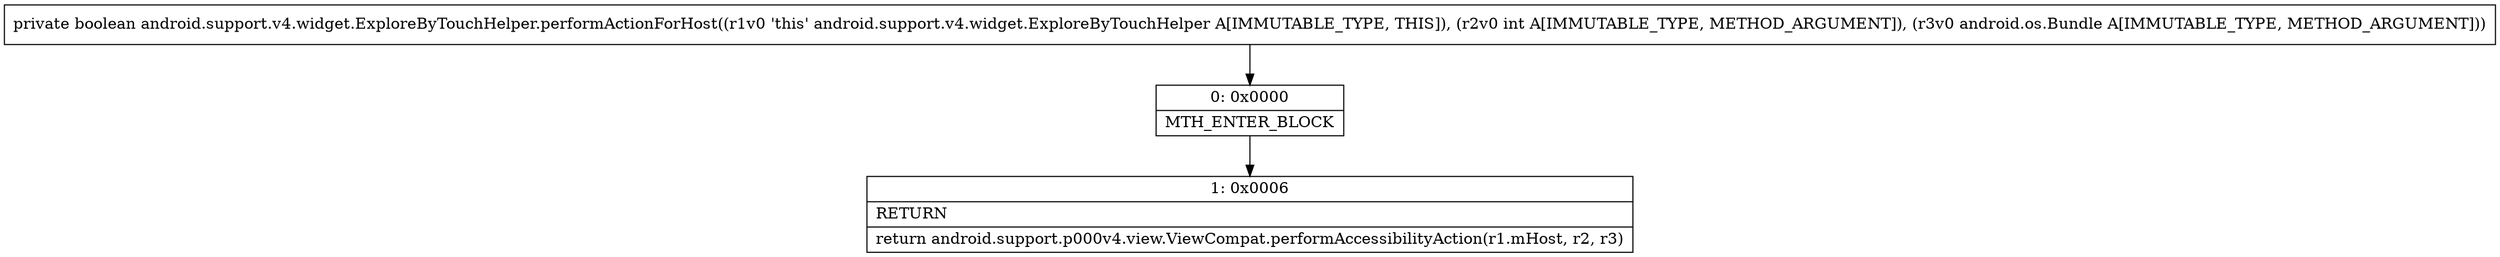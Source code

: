 digraph "CFG forandroid.support.v4.widget.ExploreByTouchHelper.performActionForHost(ILandroid\/os\/Bundle;)Z" {
Node_0 [shape=record,label="{0\:\ 0x0000|MTH_ENTER_BLOCK\l}"];
Node_1 [shape=record,label="{1\:\ 0x0006|RETURN\l|return android.support.p000v4.view.ViewCompat.performAccessibilityAction(r1.mHost, r2, r3)\l}"];
MethodNode[shape=record,label="{private boolean android.support.v4.widget.ExploreByTouchHelper.performActionForHost((r1v0 'this' android.support.v4.widget.ExploreByTouchHelper A[IMMUTABLE_TYPE, THIS]), (r2v0 int A[IMMUTABLE_TYPE, METHOD_ARGUMENT]), (r3v0 android.os.Bundle A[IMMUTABLE_TYPE, METHOD_ARGUMENT])) }"];
MethodNode -> Node_0;
Node_0 -> Node_1;
}


